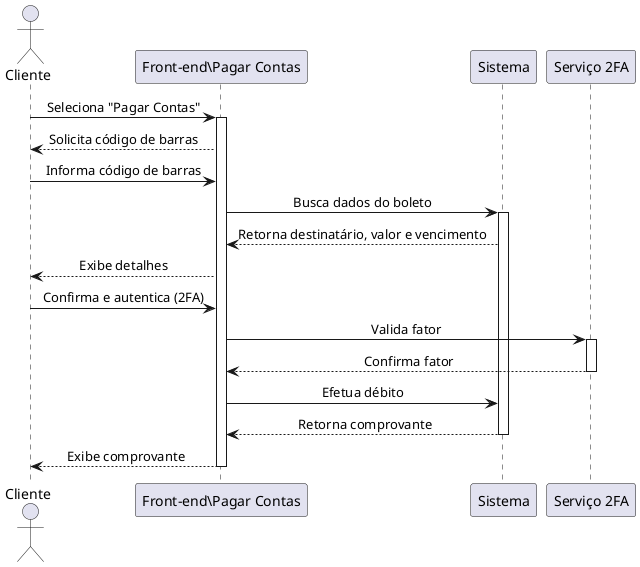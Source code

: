 @startuml Boleto
skinparam sequenceMessageAlign center

actor Cliente
participant FE as "Front-end\Pagar Contas"
participant Sistema
participant MFA as "Serviço 2FA"

Cliente -> FE: Seleciona "Pagar Contas"  
activate FE

FE --> Cliente: Solicita código de barras
Cliente -> FE: Informa código de barras  
FE -> Sistema: Busca dados do boleto 
activate Sistema

Sistema --> FE: Retorna destinatário, valor e vencimento  
FE --> Cliente: Exibe detalhes  
Cliente -> FE: Confirma e autentica (2FA)  
FE -> MFA: Valida fator
activate MFA

MFA --> FE: Confirma fator 
deactivate MFA
FE -> Sistema: Efetua débito  
Sistema --> FE: Retorna comprovante  
deactivate Sistema
FE --> Cliente: Exibe comprovante
deactivate FE
@enduml